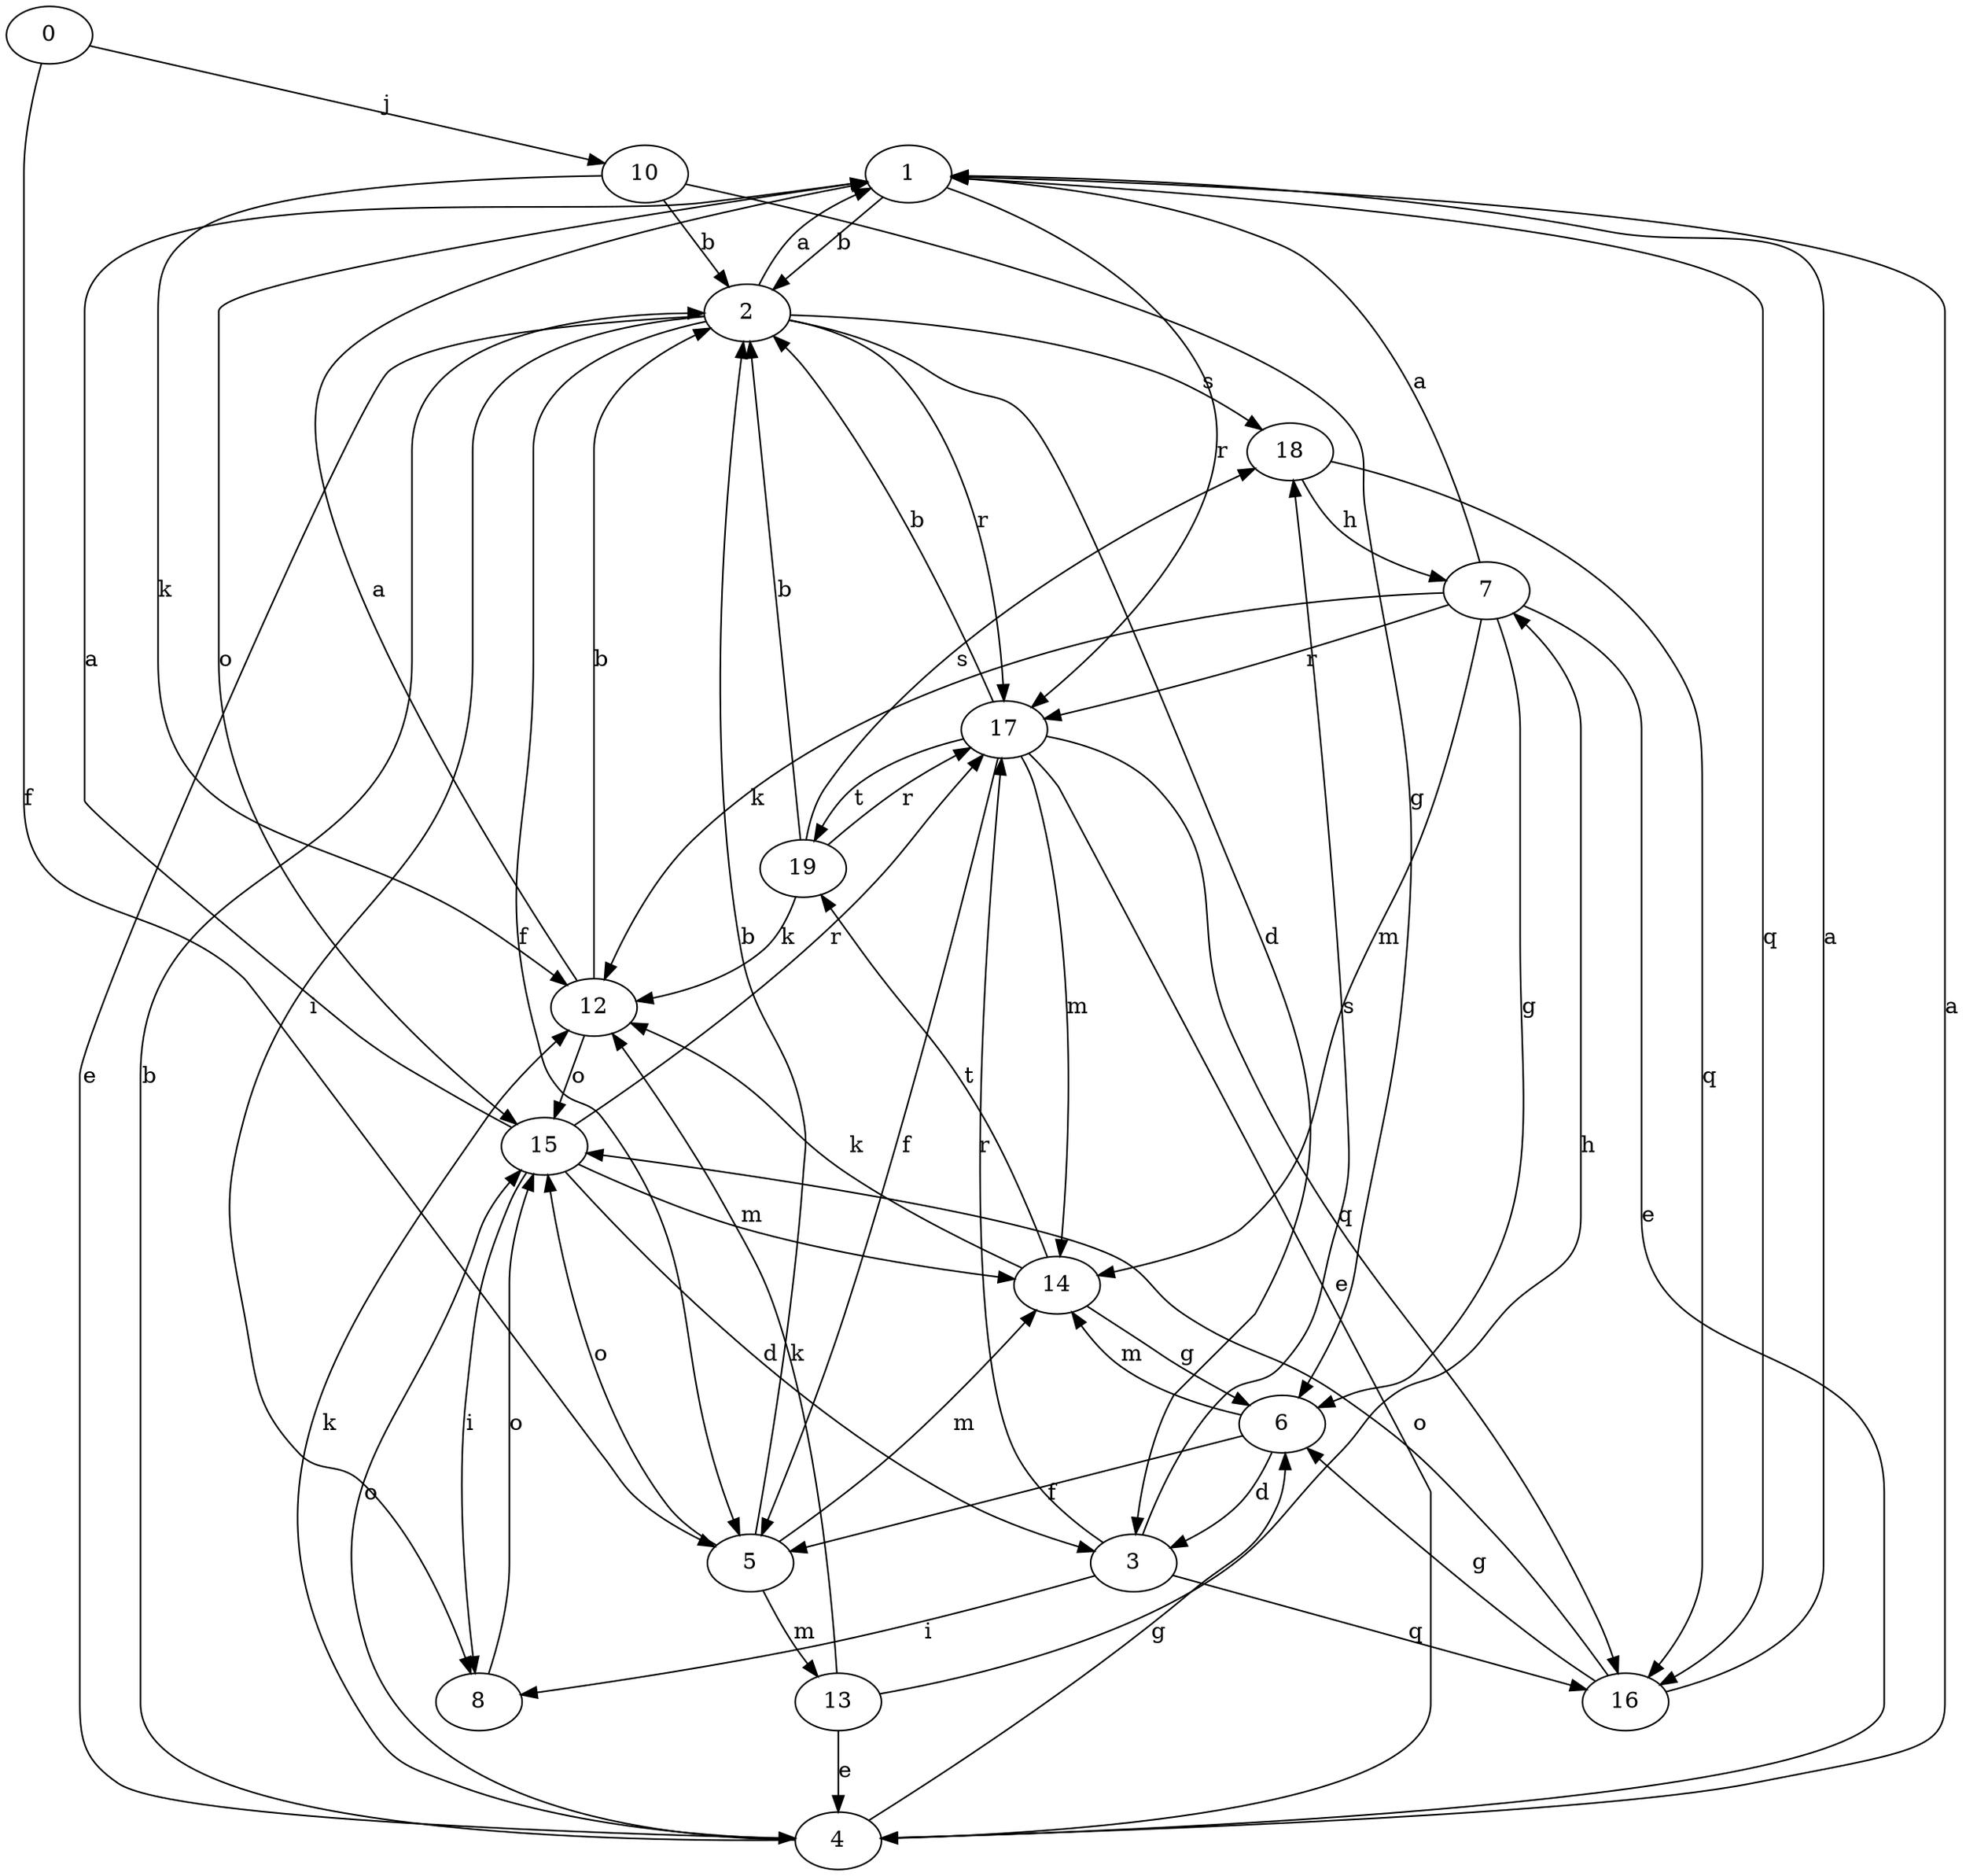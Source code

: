 strict digraph  {
1;
2;
3;
4;
5;
6;
7;
8;
0;
10;
12;
13;
14;
15;
16;
17;
18;
19;
1 -> 2  [label=b];
1 -> 15  [label=o];
1 -> 16  [label=q];
1 -> 17  [label=r];
2 -> 1  [label=a];
2 -> 3  [label=d];
2 -> 4  [label=e];
2 -> 5  [label=f];
2 -> 8  [label=i];
2 -> 17  [label=r];
2 -> 18  [label=s];
3 -> 8  [label=i];
3 -> 16  [label=q];
3 -> 17  [label=r];
3 -> 18  [label=s];
4 -> 1  [label=a];
4 -> 2  [label=b];
4 -> 6  [label=g];
4 -> 12  [label=k];
4 -> 15  [label=o];
5 -> 2  [label=b];
5 -> 13  [label=m];
5 -> 14  [label=m];
5 -> 15  [label=o];
6 -> 3  [label=d];
6 -> 5  [label=f];
6 -> 14  [label=m];
7 -> 1  [label=a];
7 -> 4  [label=e];
7 -> 6  [label=g];
7 -> 12  [label=k];
7 -> 14  [label=m];
7 -> 17  [label=r];
8 -> 15  [label=o];
0 -> 5  [label=f];
0 -> 10  [label=j];
10 -> 2  [label=b];
10 -> 6  [label=g];
10 -> 12  [label=k];
12 -> 1  [label=a];
12 -> 2  [label=b];
12 -> 15  [label=o];
13 -> 4  [label=e];
13 -> 7  [label=h];
13 -> 12  [label=k];
14 -> 6  [label=g];
14 -> 12  [label=k];
14 -> 19  [label=t];
15 -> 1  [label=a];
15 -> 3  [label=d];
15 -> 8  [label=i];
15 -> 14  [label=m];
15 -> 17  [label=r];
16 -> 1  [label=a];
16 -> 6  [label=g];
16 -> 15  [label=o];
17 -> 2  [label=b];
17 -> 4  [label=e];
17 -> 5  [label=f];
17 -> 14  [label=m];
17 -> 16  [label=q];
17 -> 19  [label=t];
18 -> 7  [label=h];
18 -> 16  [label=q];
19 -> 2  [label=b];
19 -> 12  [label=k];
19 -> 17  [label=r];
19 -> 18  [label=s];
}
